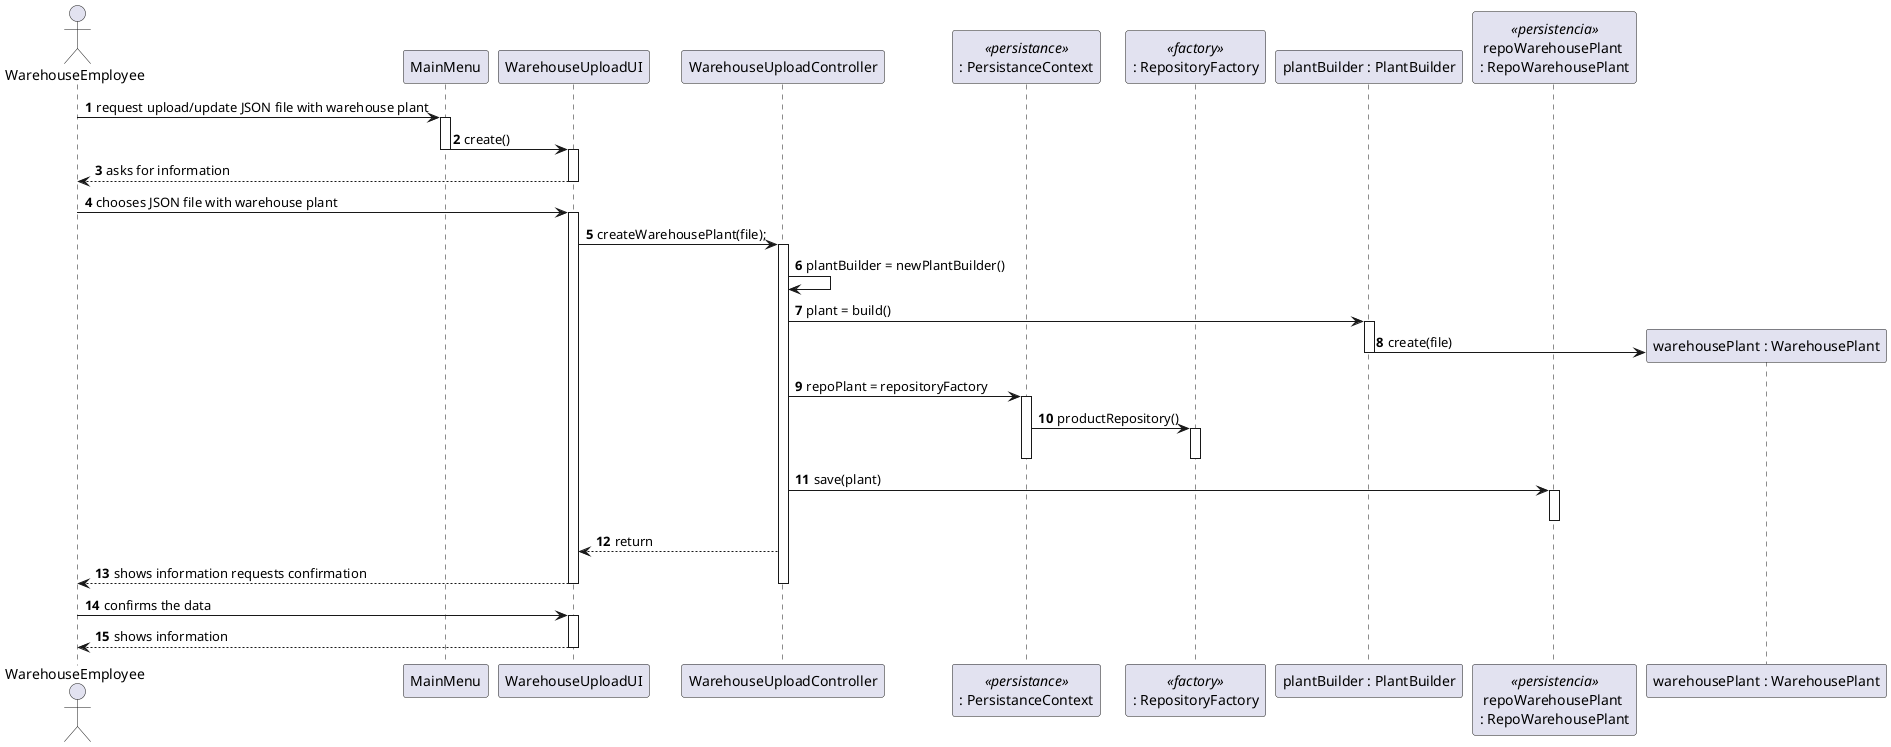 @startuml
'https://plantuml.com/sequence-diagram

autonumber


actor WarehouseEmployee

WarehouseEmployee -> MainMenu: request upload/update JSON file with warehouse plant

activate MainMenu

MainMenu -> WarehouseUploadUI: create()

deactivate MainMenu
activate WarehouseUploadUI
WarehouseEmployee <-- WarehouseUploadUI: asks for information
deactivate WarehouseUploadUI


WarehouseEmployee -> WarehouseUploadUI: chooses JSON file with warehouse plant
activate WarehouseUploadUI

WarehouseUploadUI -> WarehouseUploadController: createWarehousePlant(file);
participant ": PersistanceContext" as persistance <<persistance>>
participant ": RepositoryFactory" as factory <<factory>>
participant "plantBuilder : PlantBuilder" as builder
participant "repoWarehousePlant \n: RepoWarehousePlant" as plantRepo <<persistencia>>
activate WarehouseUploadController
WarehouseUploadController -> WarehouseUploadController:plantBuilder = newPlantBuilder()
WarehouseUploadController -> builder : plant = build()
activate builder
builder -> "warehousePlant : WarehousePlant" **: create(file)
deactivate builder
WarehouseUploadController -> persistance: repoPlant = repositoryFactory
activate persistance
persistance -> factory: productRepository()
activate factory
deactivate
deactivate
WarehouseUploadController -> plantRepo : save(plant)
activate plantRepo
deactivate plantRepo
WarehouseUploadUI <-- WarehouseUploadController:return
WarehouseEmployee <-- WarehouseUploadUI: shows information requests confirmation
deactivate WarehouseUploadController
deactivate WarehouseUploadUI
WarehouseEmployee -> WarehouseUploadUI: confirms the data
activate WarehouseUploadUI

WarehouseEmployee <-- WarehouseUploadUI: shows information
deactivate WarehouseUploadUI


@enduml
